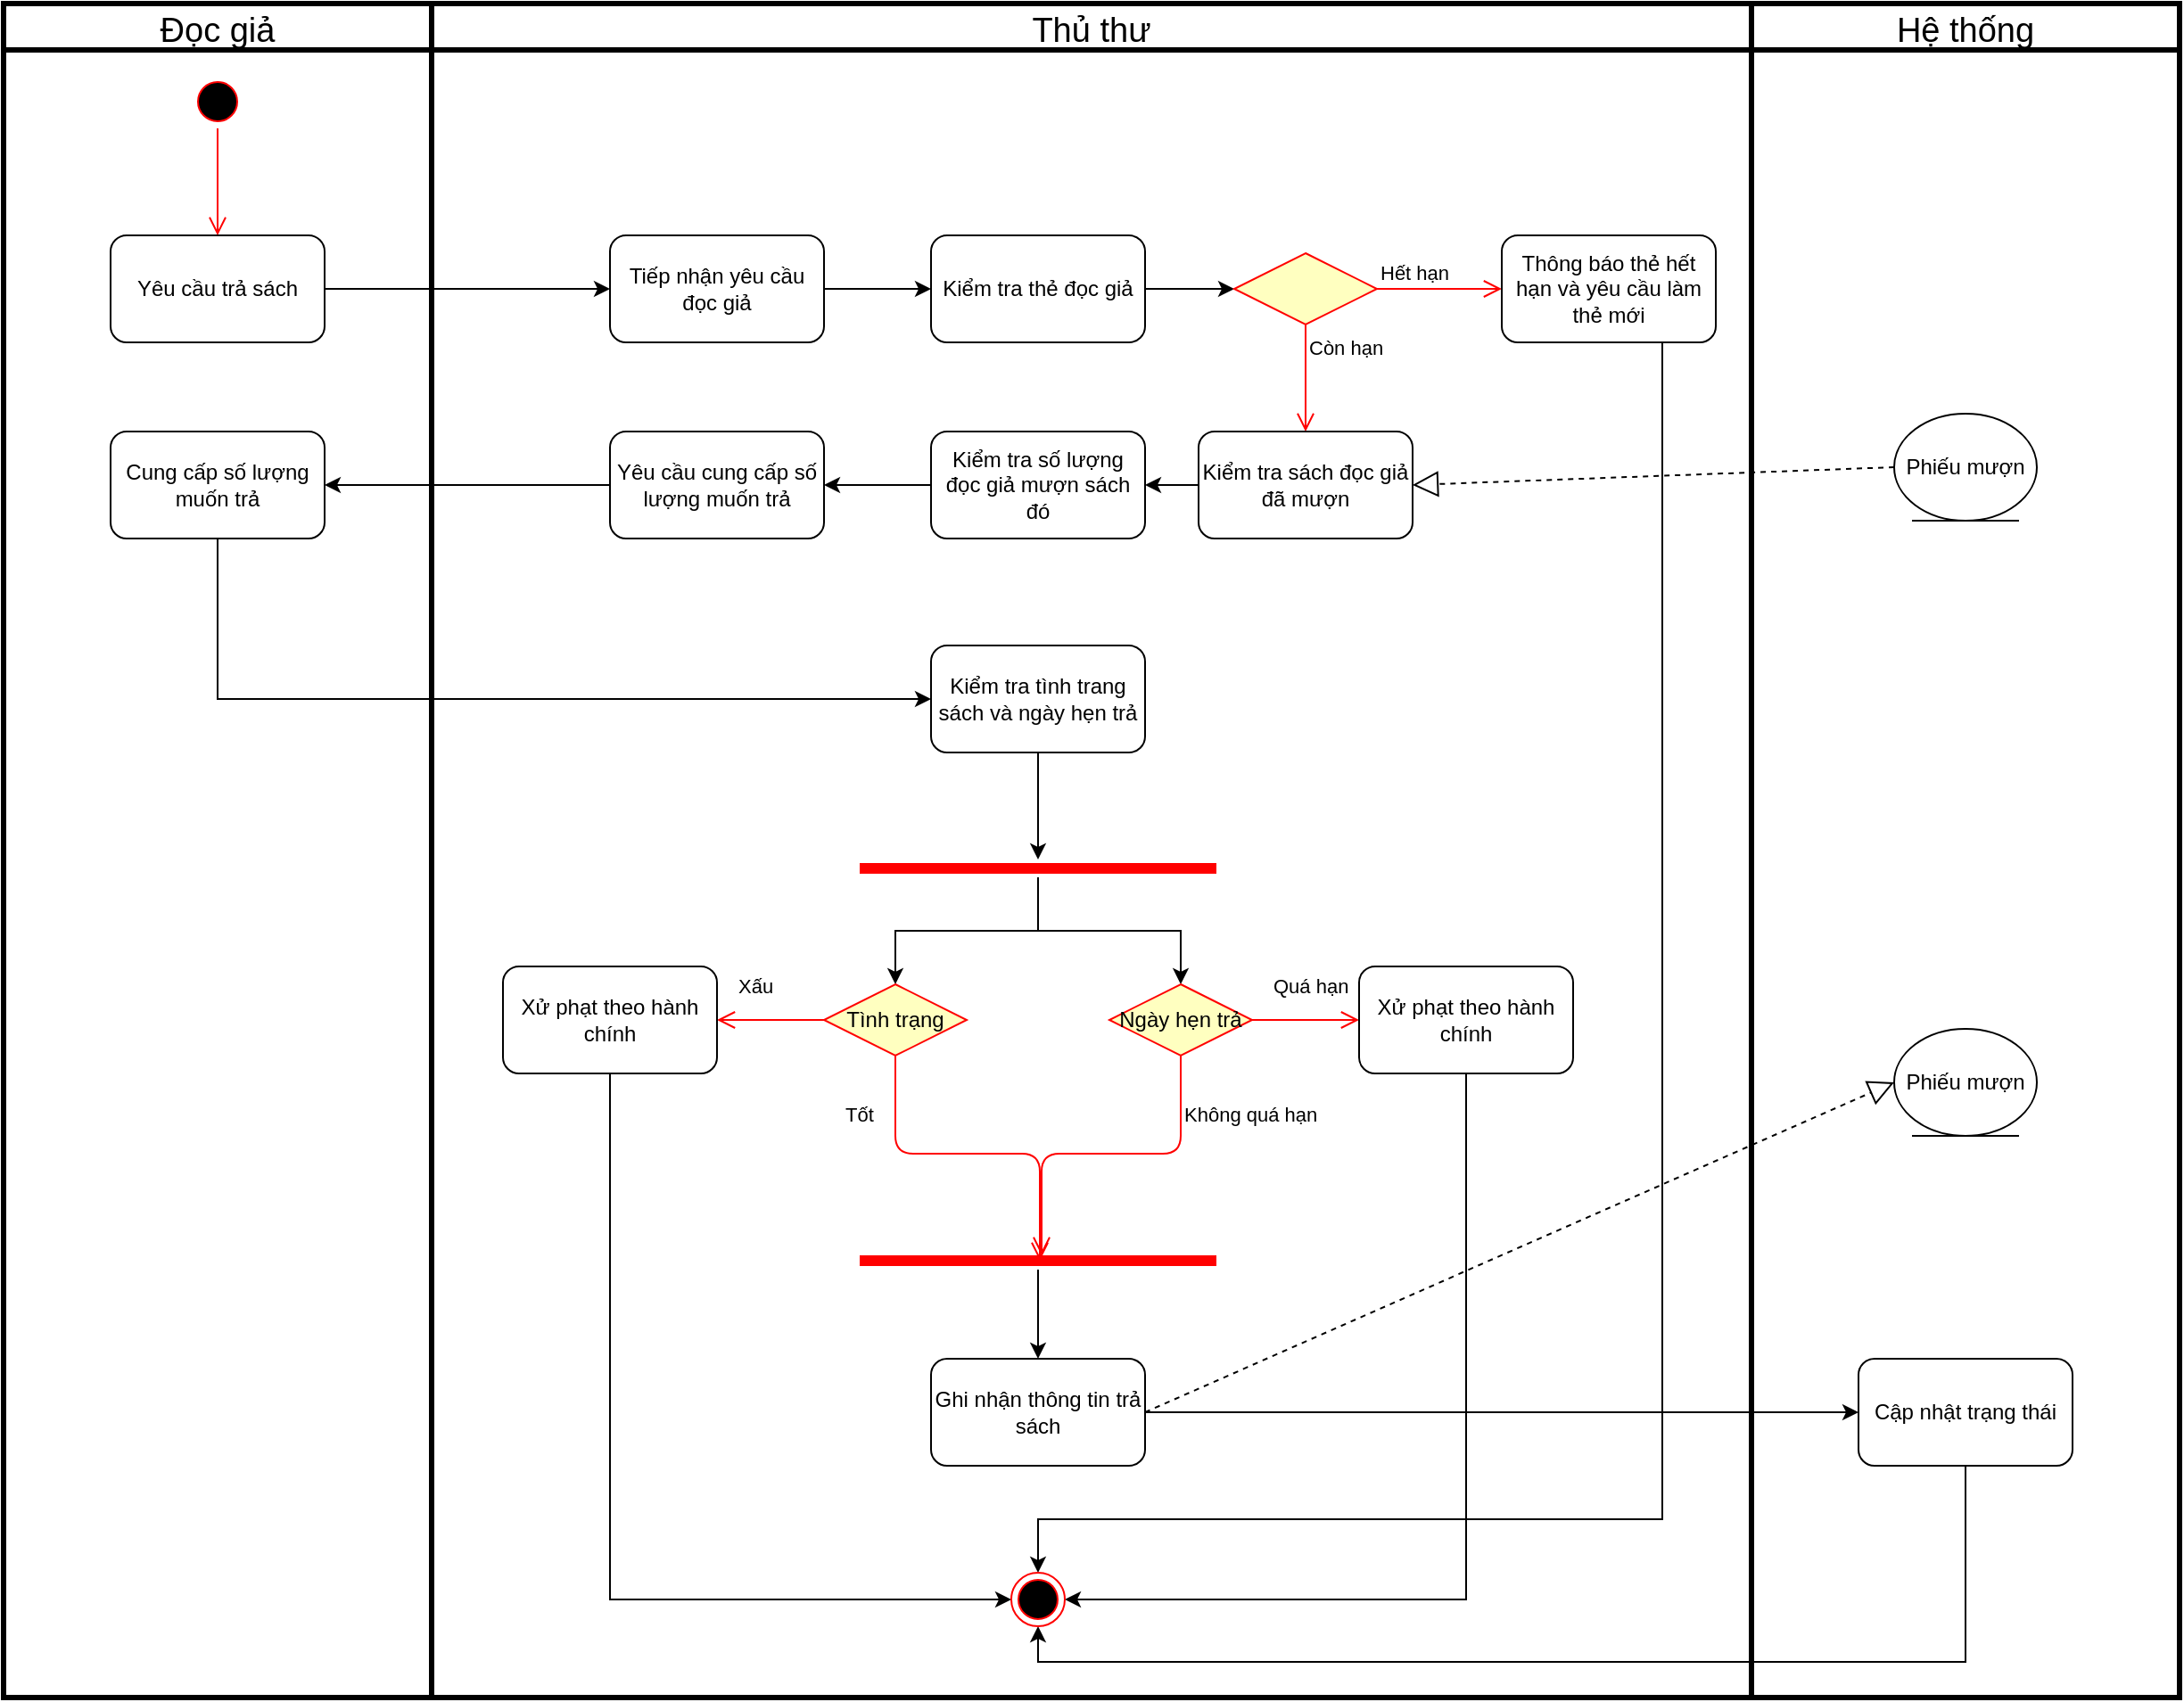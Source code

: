 <mxfile version="14.7.2" type="device"><diagram id="aN35bu_60Z4fq3C9vYB_" name="Page-1"><mxGraphModel dx="2563" dy="964" grid="1" gridSize="10" guides="1" tooltips="1" connect="1" arrows="1" fold="1" page="1" pageScale="1" pageWidth="827" pageHeight="1169" math="0" shadow="0"><root><mxCell id="0"/><mxCell id="1" parent="0"/><mxCell id="JwB31M78QcjbPTYSPhgV-1" value="" style="ellipse;html=1;shape=startState;fillColor=#000000;strokeColor=#ff0000;" vertex="1" parent="1"><mxGeometry x="105" y="50" width="30" height="30" as="geometry"/></mxCell><mxCell id="JwB31M78QcjbPTYSPhgV-2" value="" style="edgeStyle=orthogonalEdgeStyle;html=1;verticalAlign=bottom;endArrow=open;endSize=8;strokeColor=#ff0000;entryX=0.5;entryY=0;entryDx=0;entryDy=0;" edge="1" source="JwB31M78QcjbPTYSPhgV-1" parent="1" target="JwB31M78QcjbPTYSPhgV-3"><mxGeometry relative="1" as="geometry"><mxPoint x="215" y="140" as="targetPoint"/></mxGeometry></mxCell><mxCell id="JwB31M78QcjbPTYSPhgV-5" style="edgeStyle=orthogonalEdgeStyle;rounded=0;orthogonalLoop=1;jettySize=auto;html=1;exitX=1;exitY=0.5;exitDx=0;exitDy=0;entryX=0;entryY=0.5;entryDx=0;entryDy=0;" edge="1" parent="1" source="JwB31M78QcjbPTYSPhgV-3" target="JwB31M78QcjbPTYSPhgV-4"><mxGeometry relative="1" as="geometry"/></mxCell><mxCell id="JwB31M78QcjbPTYSPhgV-3" value="Yêu cầu trả sách" style="rounded=1;whiteSpace=wrap;html=1;" vertex="1" parent="1"><mxGeometry x="60" y="140" width="120" height="60" as="geometry"/></mxCell><mxCell id="JwB31M78QcjbPTYSPhgV-7" style="edgeStyle=orthogonalEdgeStyle;rounded=0;orthogonalLoop=1;jettySize=auto;html=1;exitX=1;exitY=0.5;exitDx=0;exitDy=0;entryX=0;entryY=0.5;entryDx=0;entryDy=0;" edge="1" parent="1" source="JwB31M78QcjbPTYSPhgV-4" target="JwB31M78QcjbPTYSPhgV-6"><mxGeometry relative="1" as="geometry"/></mxCell><mxCell id="JwB31M78QcjbPTYSPhgV-4" value="Tiếp nhận yêu cầu đọc giả" style="rounded=1;whiteSpace=wrap;html=1;" vertex="1" parent="1"><mxGeometry x="340" y="140" width="120" height="60" as="geometry"/></mxCell><mxCell id="JwB31M78QcjbPTYSPhgV-11" style="edgeStyle=orthogonalEdgeStyle;rounded=0;orthogonalLoop=1;jettySize=auto;html=1;exitX=1;exitY=0.5;exitDx=0;exitDy=0;entryX=0;entryY=0.5;entryDx=0;entryDy=0;" edge="1" parent="1" source="JwB31M78QcjbPTYSPhgV-6" target="JwB31M78QcjbPTYSPhgV-8"><mxGeometry relative="1" as="geometry"/></mxCell><mxCell id="JwB31M78QcjbPTYSPhgV-6" value="Kiểm tra thẻ đọc giả" style="rounded=1;whiteSpace=wrap;html=1;" vertex="1" parent="1"><mxGeometry x="520" y="140" width="120" height="60" as="geometry"/></mxCell><mxCell id="JwB31M78QcjbPTYSPhgV-8" value="" style="rhombus;whiteSpace=wrap;html=1;fillColor=#ffffc0;strokeColor=#ff0000;" vertex="1" parent="1"><mxGeometry x="690" y="150" width="80" height="40" as="geometry"/></mxCell><mxCell id="JwB31M78QcjbPTYSPhgV-9" value="Hết hạn" style="edgeStyle=orthogonalEdgeStyle;html=1;align=left;verticalAlign=bottom;endArrow=open;endSize=8;strokeColor=#ff0000;entryX=0;entryY=0.5;entryDx=0;entryDy=0;" edge="1" source="JwB31M78QcjbPTYSPhgV-8" parent="1" target="JwB31M78QcjbPTYSPhgV-12"><mxGeometry x="-1" relative="1" as="geometry"><mxPoint x="870" y="170" as="targetPoint"/></mxGeometry></mxCell><mxCell id="JwB31M78QcjbPTYSPhgV-10" value="Còn hạn" style="edgeStyle=orthogonalEdgeStyle;html=1;align=left;verticalAlign=top;endArrow=open;endSize=8;strokeColor=#ff0000;entryX=0.5;entryY=0;entryDx=0;entryDy=0;" edge="1" source="JwB31M78QcjbPTYSPhgV-8" parent="1" target="JwB31M78QcjbPTYSPhgV-13"><mxGeometry x="-1" relative="1" as="geometry"><mxPoint x="730" y="250" as="targetPoint"/></mxGeometry></mxCell><mxCell id="JwB31M78QcjbPTYSPhgV-48" style="edgeStyle=orthogonalEdgeStyle;rounded=0;orthogonalLoop=1;jettySize=auto;html=1;exitX=0.75;exitY=1;exitDx=0;exitDy=0;entryX=0.5;entryY=0;entryDx=0;entryDy=0;" edge="1" parent="1" source="JwB31M78QcjbPTYSPhgV-12" target="JwB31M78QcjbPTYSPhgV-37"><mxGeometry relative="1" as="geometry"><mxPoint x="930" y="916" as="targetPoint"/><Array as="points"><mxPoint x="930" y="860"/><mxPoint x="580" y="860"/></Array></mxGeometry></mxCell><mxCell id="JwB31M78QcjbPTYSPhgV-12" value="Thông báo thẻ hết hạn và yêu cầu làm thẻ mới" style="rounded=1;whiteSpace=wrap;html=1;" vertex="1" parent="1"><mxGeometry x="840" y="140" width="120" height="60" as="geometry"/></mxCell><mxCell id="JwB31M78QcjbPTYSPhgV-15" style="edgeStyle=orthogonalEdgeStyle;rounded=0;orthogonalLoop=1;jettySize=auto;html=1;exitX=0;exitY=0.5;exitDx=0;exitDy=0;entryX=1;entryY=0.5;entryDx=0;entryDy=0;" edge="1" parent="1" source="JwB31M78QcjbPTYSPhgV-13" target="JwB31M78QcjbPTYSPhgV-14"><mxGeometry relative="1" as="geometry"/></mxCell><mxCell id="JwB31M78QcjbPTYSPhgV-13" value="Kiểm tra sách đọc giả đã mượn" style="rounded=1;whiteSpace=wrap;html=1;" vertex="1" parent="1"><mxGeometry x="670" y="250" width="120" height="60" as="geometry"/></mxCell><mxCell id="JwB31M78QcjbPTYSPhgV-17" style="edgeStyle=orthogonalEdgeStyle;rounded=0;orthogonalLoop=1;jettySize=auto;html=1;exitX=0;exitY=0.5;exitDx=0;exitDy=0;entryX=1;entryY=0.5;entryDx=0;entryDy=0;" edge="1" parent="1" source="JwB31M78QcjbPTYSPhgV-14" target="JwB31M78QcjbPTYSPhgV-16"><mxGeometry relative="1" as="geometry"/></mxCell><mxCell id="JwB31M78QcjbPTYSPhgV-14" value="Kiểm tra số lượng đọc giả mượn sách đó" style="rounded=1;whiteSpace=wrap;html=1;" vertex="1" parent="1"><mxGeometry x="520" y="250" width="120" height="60" as="geometry"/></mxCell><mxCell id="JwB31M78QcjbPTYSPhgV-19" style="edgeStyle=orthogonalEdgeStyle;rounded=0;orthogonalLoop=1;jettySize=auto;html=1;exitX=0;exitY=0.5;exitDx=0;exitDy=0;entryX=1;entryY=0.5;entryDx=0;entryDy=0;" edge="1" parent="1" source="JwB31M78QcjbPTYSPhgV-16" target="JwB31M78QcjbPTYSPhgV-18"><mxGeometry relative="1" as="geometry"/></mxCell><mxCell id="JwB31M78QcjbPTYSPhgV-16" value="Yêu cầu cung cấp số lượng muốn trả" style="rounded=1;whiteSpace=wrap;html=1;" vertex="1" parent="1"><mxGeometry x="340" y="250" width="120" height="60" as="geometry"/></mxCell><mxCell id="JwB31M78QcjbPTYSPhgV-21" style="edgeStyle=orthogonalEdgeStyle;rounded=0;orthogonalLoop=1;jettySize=auto;html=1;exitX=0.5;exitY=1;exitDx=0;exitDy=0;entryX=0;entryY=0.5;entryDx=0;entryDy=0;" edge="1" parent="1" source="JwB31M78QcjbPTYSPhgV-18" target="JwB31M78QcjbPTYSPhgV-20"><mxGeometry relative="1" as="geometry"/></mxCell><mxCell id="JwB31M78QcjbPTYSPhgV-18" value="Cung cấp số lượng muốn trả" style="rounded=1;whiteSpace=wrap;html=1;" vertex="1" parent="1"><mxGeometry x="60" y="250" width="120" height="60" as="geometry"/></mxCell><mxCell id="JwB31M78QcjbPTYSPhgV-24" style="edgeStyle=orthogonalEdgeStyle;rounded=0;orthogonalLoop=1;jettySize=auto;html=1;exitX=0.5;exitY=1;exitDx=0;exitDy=0;" edge="1" parent="1" source="JwB31M78QcjbPTYSPhgV-20" target="JwB31M78QcjbPTYSPhgV-22"><mxGeometry relative="1" as="geometry"/></mxCell><mxCell id="JwB31M78QcjbPTYSPhgV-20" value="Kiểm tra tình trang sách và ngày hẹn trả" style="rounded=1;whiteSpace=wrap;html=1;" vertex="1" parent="1"><mxGeometry x="520" y="370" width="120" height="60" as="geometry"/></mxCell><mxCell id="JwB31M78QcjbPTYSPhgV-42" style="edgeStyle=orthogonalEdgeStyle;rounded=0;orthogonalLoop=1;jettySize=auto;html=1;entryX=0.5;entryY=0;entryDx=0;entryDy=0;" edge="1" parent="1" source="JwB31M78QcjbPTYSPhgV-22" target="JwB31M78QcjbPTYSPhgV-25"><mxGeometry relative="1" as="geometry"/></mxCell><mxCell id="JwB31M78QcjbPTYSPhgV-43" style="edgeStyle=orthogonalEdgeStyle;rounded=0;orthogonalLoop=1;jettySize=auto;html=1;entryX=0.5;entryY=0;entryDx=0;entryDy=0;" edge="1" parent="1" source="JwB31M78QcjbPTYSPhgV-22" target="JwB31M78QcjbPTYSPhgV-28"><mxGeometry relative="1" as="geometry"/></mxCell><mxCell id="JwB31M78QcjbPTYSPhgV-22" value="" style="shape=line;html=1;strokeWidth=6;strokeColor=#ff0000;" vertex="1" parent="1"><mxGeometry x="480" y="490" width="200" height="10" as="geometry"/></mxCell><mxCell id="JwB31M78QcjbPTYSPhgV-25" value="Tình trạng" style="rhombus;whiteSpace=wrap;html=1;fillColor=#ffffc0;strokeColor=#ff0000;" vertex="1" parent="1"><mxGeometry x="460" y="560" width="80" height="40" as="geometry"/></mxCell><mxCell id="JwB31M78QcjbPTYSPhgV-26" value="Xấu" style="edgeStyle=orthogonalEdgeStyle;html=1;align=left;verticalAlign=bottom;endArrow=open;endSize=8;strokeColor=#ff0000;entryX=0.505;entryY=0.5;entryDx=0;entryDy=0;entryPerimeter=0;" edge="1" source="JwB31M78QcjbPTYSPhgV-25" parent="1" target="JwB31M78QcjbPTYSPhgV-32"><mxGeometry x="-1" y="-95" relative="1" as="geometry"><mxPoint x="640" y="580" as="targetPoint"/><mxPoint x="5" y="-30" as="offset"/></mxGeometry></mxCell><mxCell id="JwB31M78QcjbPTYSPhgV-27" value="Tốt" style="edgeStyle=orthogonalEdgeStyle;html=1;align=left;verticalAlign=top;endArrow=open;endSize=8;strokeColor=#ff0000;entryX=1;entryY=0.5;entryDx=0;entryDy=0;" edge="1" source="JwB31M78QcjbPTYSPhgV-25" parent="1" target="JwB31M78QcjbPTYSPhgV-31"><mxGeometry x="-1" y="41" relative="1" as="geometry"><mxPoint x="500" y="660" as="targetPoint"/><mxPoint x="10" y="-1" as="offset"/></mxGeometry></mxCell><mxCell id="JwB31M78QcjbPTYSPhgV-28" value="Ngày hẹn trả" style="rhombus;whiteSpace=wrap;html=1;fillColor=#ffffc0;strokeColor=#ff0000;" vertex="1" parent="1"><mxGeometry x="620" y="560" width="80" height="40" as="geometry"/></mxCell><mxCell id="JwB31M78QcjbPTYSPhgV-29" value="Quá hạn" style="edgeStyle=orthogonalEdgeStyle;html=1;align=left;verticalAlign=bottom;endArrow=open;endSize=8;strokeColor=#ff0000;entryX=0;entryY=0.5;entryDx=0;entryDy=0;entryPerimeter=0;" edge="1" parent="1" source="JwB31M78QcjbPTYSPhgV-28" target="JwB31M78QcjbPTYSPhgV-33"><mxGeometry x="-0.667" y="10" relative="1" as="geometry"><mxPoint x="800" y="580" as="targetPoint"/><mxPoint as="offset"/></mxGeometry></mxCell><mxCell id="JwB31M78QcjbPTYSPhgV-30" value="Không quá hạn" style="edgeStyle=orthogonalEdgeStyle;html=1;align=left;verticalAlign=top;endArrow=open;endSize=8;strokeColor=#ff0000;entryX=0.51;entryY=0.2;entryDx=0;entryDy=0;entryPerimeter=0;" edge="1" parent="1" source="JwB31M78QcjbPTYSPhgV-28" target="JwB31M78QcjbPTYSPhgV-32"><mxGeometry x="-0.789" relative="1" as="geometry"><mxPoint x="660" y="660" as="targetPoint"/><mxPoint as="offset"/></mxGeometry></mxCell><mxCell id="JwB31M78QcjbPTYSPhgV-39" style="edgeStyle=orthogonalEdgeStyle;rounded=0;orthogonalLoop=1;jettySize=auto;html=1;exitX=0.5;exitY=1;exitDx=0;exitDy=0;entryX=0;entryY=0.5;entryDx=0;entryDy=0;" edge="1" parent="1" source="JwB31M78QcjbPTYSPhgV-31" target="JwB31M78QcjbPTYSPhgV-37"><mxGeometry relative="1" as="geometry"/></mxCell><mxCell id="JwB31M78QcjbPTYSPhgV-31" value="Xử phạt theo hành chính" style="rounded=1;whiteSpace=wrap;html=1;" vertex="1" parent="1"><mxGeometry x="280" y="550" width="120" height="60" as="geometry"/></mxCell><mxCell id="JwB31M78QcjbPTYSPhgV-35" value="" style="edgeStyle=orthogonalEdgeStyle;rounded=0;orthogonalLoop=1;jettySize=auto;html=1;" edge="1" parent="1" source="JwB31M78QcjbPTYSPhgV-32" target="JwB31M78QcjbPTYSPhgV-34"><mxGeometry relative="1" as="geometry"/></mxCell><mxCell id="JwB31M78QcjbPTYSPhgV-32" value="" style="shape=line;html=1;strokeWidth=6;strokeColor=#ff0000;" vertex="1" parent="1"><mxGeometry x="480" y="710" width="200" height="10" as="geometry"/></mxCell><mxCell id="JwB31M78QcjbPTYSPhgV-38" style="edgeStyle=orthogonalEdgeStyle;rounded=0;orthogonalLoop=1;jettySize=auto;html=1;exitX=0.5;exitY=1;exitDx=0;exitDy=0;entryX=1;entryY=0.5;entryDx=0;entryDy=0;" edge="1" parent="1" source="JwB31M78QcjbPTYSPhgV-33" target="JwB31M78QcjbPTYSPhgV-37"><mxGeometry relative="1" as="geometry"/></mxCell><mxCell id="JwB31M78QcjbPTYSPhgV-33" value="Xử phạt theo hành chính" style="rounded=1;whiteSpace=wrap;html=1;" vertex="1" parent="1"><mxGeometry x="760" y="550" width="120" height="60" as="geometry"/></mxCell><mxCell id="JwB31M78QcjbPTYSPhgV-41" style="edgeStyle=orthogonalEdgeStyle;rounded=0;orthogonalLoop=1;jettySize=auto;html=1;exitX=1;exitY=0.5;exitDx=0;exitDy=0;entryX=0;entryY=0.5;entryDx=0;entryDy=0;" edge="1" parent="1" source="JwB31M78QcjbPTYSPhgV-34" target="JwB31M78QcjbPTYSPhgV-36"><mxGeometry relative="1" as="geometry"/></mxCell><mxCell id="JwB31M78QcjbPTYSPhgV-34" value="Ghi nhận thông tin trả sách" style="rounded=1;whiteSpace=wrap;html=1;" vertex="1" parent="1"><mxGeometry x="520" y="770" width="120" height="60" as="geometry"/></mxCell><mxCell id="JwB31M78QcjbPTYSPhgV-40" style="edgeStyle=orthogonalEdgeStyle;rounded=0;orthogonalLoop=1;jettySize=auto;html=1;exitX=0.5;exitY=1;exitDx=0;exitDy=0;entryX=0.5;entryY=1;entryDx=0;entryDy=0;" edge="1" parent="1" source="JwB31M78QcjbPTYSPhgV-36" target="JwB31M78QcjbPTYSPhgV-37"><mxGeometry relative="1" as="geometry"/></mxCell><mxCell id="JwB31M78QcjbPTYSPhgV-36" value="Cập nhật trạng thái" style="rounded=1;whiteSpace=wrap;html=1;" vertex="1" parent="1"><mxGeometry x="1040" y="770" width="120" height="60" as="geometry"/></mxCell><mxCell id="JwB31M78QcjbPTYSPhgV-37" value="" style="ellipse;html=1;shape=endState;fillColor=#000000;strokeColor=#ff0000;" vertex="1" parent="1"><mxGeometry x="565" y="890" width="30" height="30" as="geometry"/></mxCell><mxCell id="JwB31M78QcjbPTYSPhgV-44" value="Phiếu mượn" style="ellipse;shape=umlEntity;whiteSpace=wrap;html=1;" vertex="1" parent="1"><mxGeometry x="1060" y="240" width="80" height="60" as="geometry"/></mxCell><mxCell id="JwB31M78QcjbPTYSPhgV-45" value="" style="endArrow=block;dashed=1;endFill=0;endSize=12;html=1;entryX=1;entryY=0.5;entryDx=0;entryDy=0;exitX=0;exitY=0.5;exitDx=0;exitDy=0;" edge="1" parent="1" source="JwB31M78QcjbPTYSPhgV-44" target="JwB31M78QcjbPTYSPhgV-13"><mxGeometry width="160" relative="1" as="geometry"><mxPoint x="580" y="350" as="sourcePoint"/><mxPoint x="740" y="350" as="targetPoint"/></mxGeometry></mxCell><mxCell id="JwB31M78QcjbPTYSPhgV-46" value="Phiếu mượn" style="ellipse;shape=umlEntity;whiteSpace=wrap;html=1;" vertex="1" parent="1"><mxGeometry x="1060" y="585" width="80" height="60" as="geometry"/></mxCell><mxCell id="JwB31M78QcjbPTYSPhgV-47" value="" style="endArrow=block;dashed=1;endFill=0;endSize=12;html=1;entryX=0;entryY=0.5;entryDx=0;entryDy=0;exitX=1;exitY=0.5;exitDx=0;exitDy=0;" edge="1" parent="1" source="JwB31M78QcjbPTYSPhgV-34" target="JwB31M78QcjbPTYSPhgV-46"><mxGeometry width="160" relative="1" as="geometry"><mxPoint x="1040" y="280" as="sourcePoint"/><mxPoint x="800" y="290" as="targetPoint"/></mxGeometry></mxCell><mxCell id="JwB31M78QcjbPTYSPhgV-49" value="Đọc giả" style="swimlane;fontStyle=0;childLayout=stackLayout;horizontal=1;startSize=26;fillColor=none;horizontalStack=0;resizeParent=1;resizeParentMax=0;resizeLast=0;collapsible=1;marginBottom=0;fontSize=19;strokeWidth=3;" vertex="1" parent="1"><mxGeometry y="10" width="240" height="950" as="geometry"/></mxCell><mxCell id="JwB31M78QcjbPTYSPhgV-56" value="Thủ thư" style="swimlane;fontStyle=0;childLayout=stackLayout;horizontal=1;startSize=26;fillColor=none;horizontalStack=0;resizeParent=1;resizeParentMax=0;resizeLast=0;collapsible=1;marginBottom=0;fontSize=19;strokeWidth=3;" vertex="1" parent="1"><mxGeometry x="240" y="10" width="740" height="950" as="geometry"/></mxCell><mxCell id="JwB31M78QcjbPTYSPhgV-57" value="Hệ thống" style="swimlane;fontStyle=0;childLayout=stackLayout;horizontal=1;startSize=26;fillColor=none;horizontalStack=0;resizeParent=1;resizeParentMax=0;resizeLast=0;collapsible=1;marginBottom=0;fontSize=19;strokeWidth=3;" vertex="1" parent="1"><mxGeometry x="980" y="10" width="240" height="950" as="geometry"/></mxCell></root></mxGraphModel></diagram></mxfile>